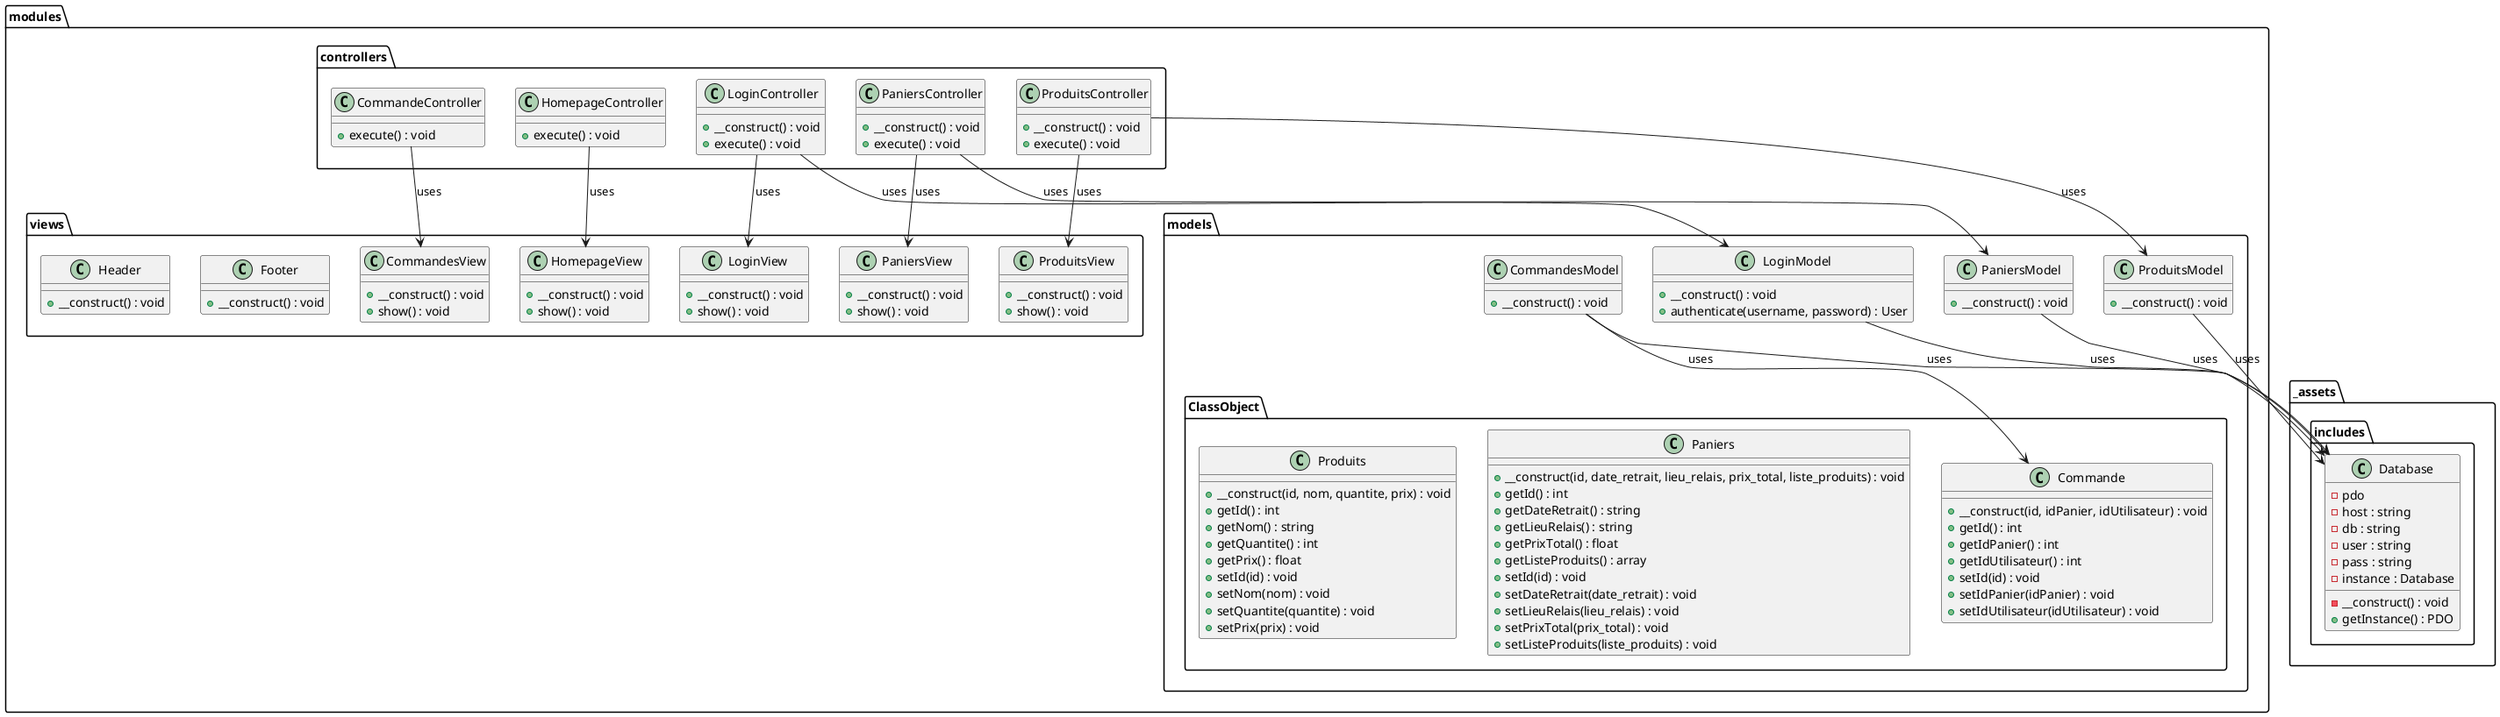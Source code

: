 @startuml

namespace modules.controllers {
    class CommandeController {
        +execute() : void
    }

    class HomepageController {
        +execute() : void
    }

    class LoginController {
        +__construct() : void
        +execute() : void
    }

    class PaniersController {
        +__construct() : void
        +execute() : void
    }

    class ProduitsController {
        +__construct() : void
        +execute() : void
    }
}

namespace modules.views {
    class CommandesView {
        +__construct() : void
        +show() : void
    }

    class HomepageView {
        +__construct() : void
        +show() : void
    }

    class LoginView {
        +__construct() : void
        +show() : void
    }

    class PaniersView {
        +__construct() : void
        +show() : void
    }

    class ProduitsView {
        +__construct() : void
        +show() : void
    }

    class Footer {
        +__construct() : void
    }

    class Header {
        +__construct() : void
    }
}

namespace modules.models {
    class LoginModel {
        +__construct() : void
        +authenticate(username, password) : User
    }

    class PaniersModel {
        +__construct() : void
    }

    class ProduitsModel {
        +__construct() : void
    }

    class CommandesModel {
        +__construct() : void
    }

    namespace ClassObject {
        class Commande {
            +__construct(id, idPanier, idUtilisateur) : void
            +getId() : int
            +getIdPanier() : int
            +getIdUtilisateur() : int
            +setId(id) : void
            +setIdPanier(idPanier) : void
            +setIdUtilisateur(idUtilisateur) : void
        }

        class Paniers {
            +__construct(id, date_retrait, lieu_relais, prix_total, liste_produits) : void
            +getId() : int
            +getDateRetrait() : string
            +getLieuRelais() : string
            +getPrixTotal() : float
            +getListeProduits() : array
            +setId(id) : void
            +setDateRetrait(date_retrait) : void
            +setLieuRelais(lieu_relais) : void
            +setPrixTotal(prix_total) : void
            +setListeProduits(liste_produits) : void
        }

        class Produits {
            +__construct(id, nom, quantite, prix) : void
            +getId() : int
            +getNom() : string
            +getQuantite() : int
            +getPrix() : float
            +setId(id) : void
            +setNom(nom) : void
            +setQuantite(quantite) : void
            +setPrix(prix) : void
        }
    }
}

namespace _assets.includes {
    class Database {
        -pdo
        -host : string
        -db : string
        -user : string
        -pass : string
        -instance : Database
        -__construct() : void
        +getInstance() : PDO
    }
}

modules.models.LoginModel --> _assets.includes.Database : uses
modules.models.PaniersModel --> _assets.includes.Database : uses
modules.models.ProduitsModel --> _assets.includes.Database : uses
modules.models.CommandesModel --> _assets.includes.Database : uses


modules.controllers.CommandeController --> modules.views.CommandesView : uses
modules.controllers.HomepageController --> modules.views.HomepageView : uses
modules.controllers.LoginController --> modules.views.LoginView : uses
modules.controllers.LoginController --> modules.models.LoginModel : uses
modules.controllers.PaniersController --> modules.views.PaniersView : uses
modules.controllers.PaniersController --> modules.models.PaniersModel : uses
modules.controllers.ProduitsController --> modules.views.ProduitsView : uses
modules.controllers.ProduitsController --> modules.models.ProduitsModel : uses
modules.models.CommandesModel --> modules.models.ClassObject.Commande : uses

@enduml